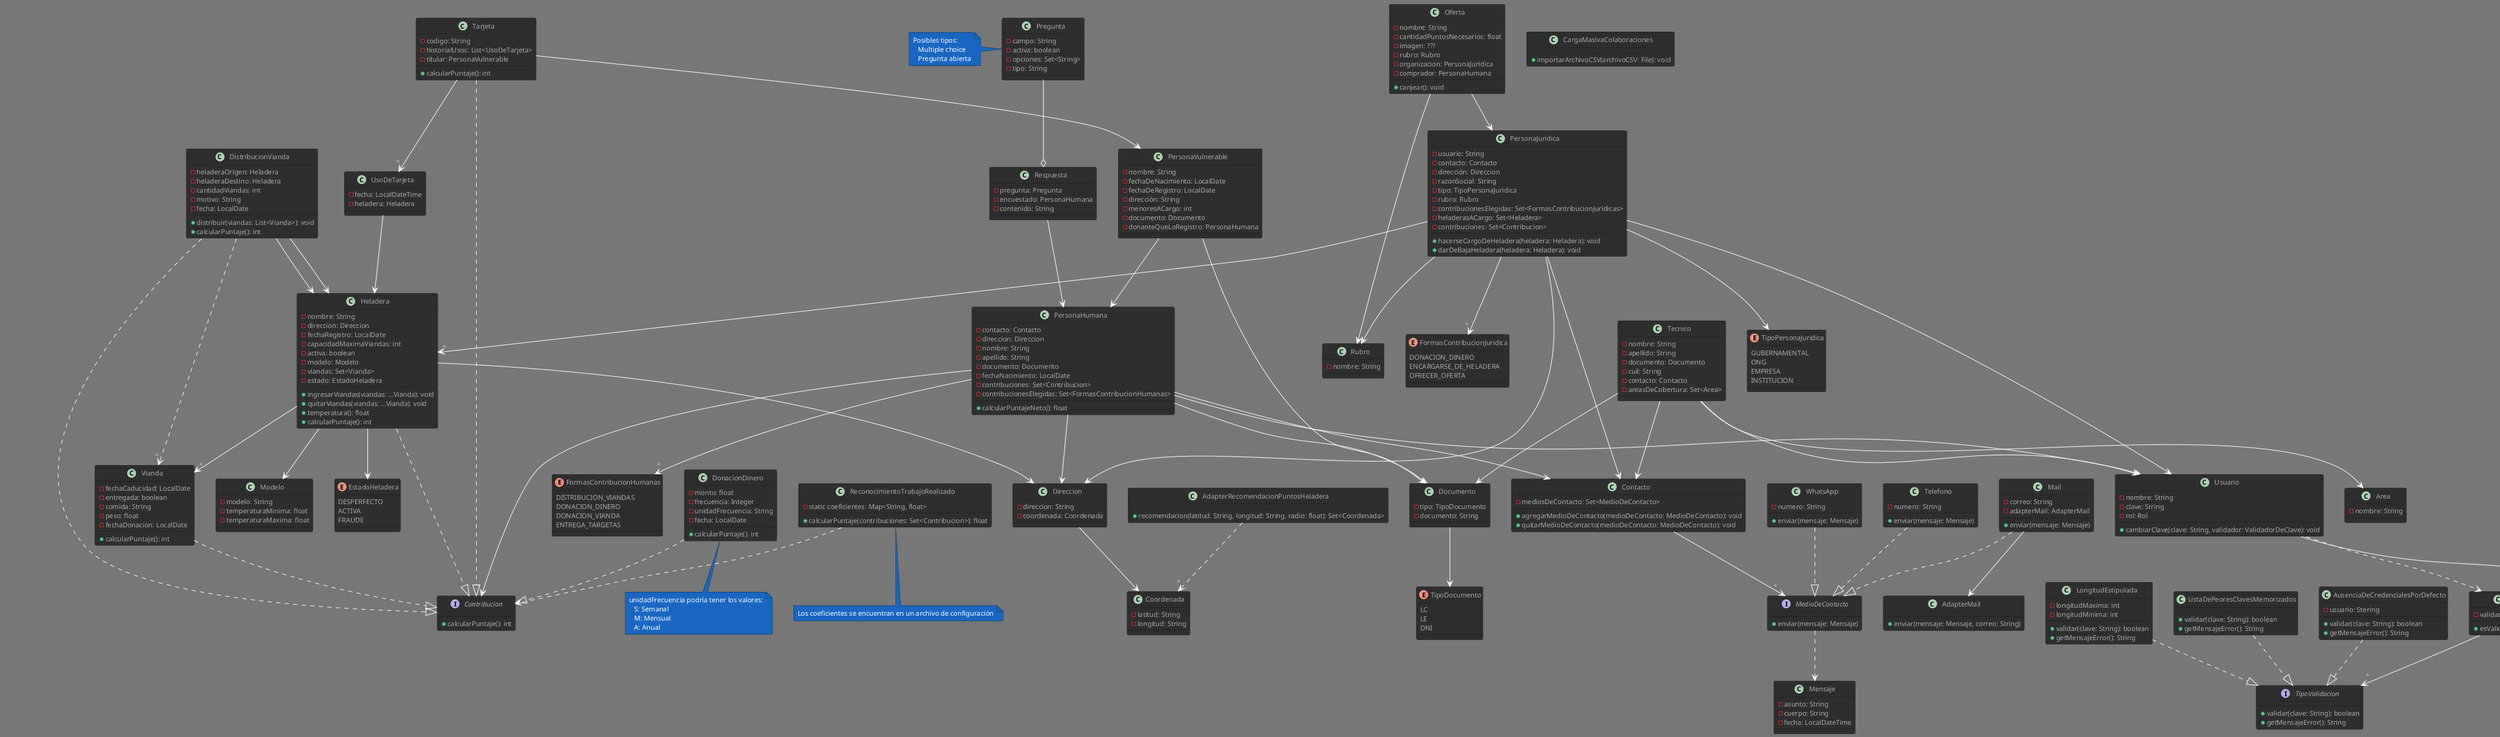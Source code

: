 @startuml diagramaDeClasesDominio
!theme reddress-darkblue

' -----------------------------------------

class PersonaHumana {
 - contacto: Contacto
 - direccion: Direccion
 - nombre: String
 - apellido: String
 - documento: Documento
 - fechaNacimiento: LocalDate
 - contribuciones: Set<Contribucion>
 - contribucionesElegidas: Set<FormasContribucionHumanas>
 + calcularPuntajeNeto(): float
}

PersonaHumana --> " * " Contribucion
PersonaHumana --> Contacto
PersonaHumana --> Direccion
PersonaHumana --> Documento
PersonaHumana --> " * " FormasContribucionHumanas
PersonaHumana --> Usuario

' -----------------------------------------

class Vianda {
 - fechaCaducidad: LocalDate
 - entregada: boolean
 - comida: String
 - peso: float
 - fechaDonacion: LocalDate
 + calcularPuntaje(): int
}

Vianda ..|> Contribucion

' -----------------------------------------

class Heladera {
 - nombre: String
 - direccion: Direccion
 - fechaRegistro: LocalDate
 - capacidadMaximaViandas: int
 - activa: boolean
 - modelo: Modelo
 - viandas: Set<Vianda>
 - estado: EstadoHeladera
 + ingresarViandas(viandas: ...Vianda): void
 + quitarViandas(viandas: ...Vianda): void
 + temperatura(): float
 + calcularPuntaje(): int
}

Heladera --> "*" Vianda
Heladera --> Modelo
Heladera --> Direccion
Heladera ..|> Contribucion
Heladera --> EstadoHeladera

' -----------------------------------------

class Modelo {
 - modelo: String
 - temperaturaMinima: float
 - temperaturaMaxima: float
}

' -----------------------------------------

class DistribucionVianda {
 - heladeraOrigen: Heladera
 - heladeraDestino: Heladera
 - cantidadViandas: int
 - motivo: String
 - fecha: LocalDate
 + distribuir(viandas: List<Vianda>): void
 + calcularPuntaje(): int
}

DistribucionVianda --> Heladera
DistribucionVianda --> Heladera
DistribucionVianda ..> " * " Vianda
DistribucionVianda ..|> Contribucion

' -----------------------------------------

interface Contribucion {
 + calcularPuntaje(): int
}

class DonacionDinero {
 - monto: float
 - frecuencia: Integer
 - unidadFrecuencia: String
 - fecha: LocalDate
 + calcularPuntaje(): int
}

DonacionDinero ..|> Contribucion

note bottom
unidadFrecuencia podría tener los valores:
   S: Semanal
   M: Mensual
   A: Anual
end note

' -----------------------------------------

class Oferta {
 - nombre: String
 - cantidadPuntosNecesarios: float
 - imagen: ???
 - rubro: Rubro
 - organizacion: PersonaJuridica
 - comprador: PersonaHumana
 + canjear(): void
}

Oferta --> PersonaJuridica
Oferta --> Rubro

' -----------------------------------------

class Rubro {
 - nombre: String
}

' -----------------------------------------

class Documento {
 - tipo: TipoDocumento
 - documento: String
}

Documento --> TipoDocumento

' -----------------------------------------

interface MedioDeContacto {
 + enviar(mensaje: Mensaje)
}

MedioDeContacto ..> Mensaje

' -----------------------------------------

class WhatsApp {
 - numero: String
 + enviar(mensaje: Mensaje)
}

WhatsApp ..|> MedioDeContacto

' -----------------------------------------

class Telefono {
 - numero: String
 + enviar(mensaje: Mensaje)
}

Telefono ..|> MedioDeContacto

' -----------------------------------------

class Mail {
 - correo: String
 - adapterMail: AdapterMail
 + enviar(mensaje: Mensaje)
}

Mail ..|> MedioDeContacto
Mail --> AdapterMail

' -----------------------------------------

class AdapterMail {
 + enviar(mensaje: Mensaje, correo: String)
}

' -----------------------------------------

class Tecnico {
 - nombre: String
 - apellido: String
 - documento: Documento
 - cuil: String
 - contacto: Contacto
 - areasDeCobertura: Set<Area>
}

Tecnico --> Contacto
Tecnico --> Area
Tecnico --> Documento
Tecnico --> Usuario

' -----------------------------------------

class Area {
 - nombre: String
}

' -----------------------------------------

class Mensaje {
 - asunto: String
 - cuerpo: String
 - fecha: LocalDateTime
}

' -----------------------------------------

class Contacto {
 - mediosDeContacto: Set<MedioDeContacto>
 + agregarMedioDeContacto(medioDeContacto: MedioDeContacto): void
 + quitarMedioDeContacto(medioDeContacto: MedioDeContacto): void
}

Contacto --> "*" MedioDeContacto

' -----------------------------------------

class Respuesta {
 - pregunta: Pregunta
 - encuestado: PersonaHumana
 - contenido: String
}

Respuesta --> PersonaHumana

' -----------------------------------------

class Pregunta {
 - campo: String
 - activa: boolean
 - opciones: Set<String>
 - tipo: String
}

Pregunta --o Respuesta
note left
Posibles tipos:
   Multiple choice
   Pregunta abierta
end note

' -----------------------------------------

class ReconocimientoTrabajoRealizado {
 - static coeficientes: Map<String, float>
 + calcularPuntaje(contribuciones: Set<Contribucion>): float
}

ReconocimientoTrabajoRealizado ..> " * " Contribucion
note bottom: Los coeficientes se encuentran en un archivo de configuración

' -----------------------------------------

class Tarjeta {
 - codigo: String
 - historialUsos: List<UsoDeTarjeta>
 - titular: PersonaVulnerable
 + calcularPuntaje(): int
}

Tarjeta --> PersonaVulnerable
Tarjeta --> " * " UsoDeTarjeta
Tarjeta ..|> Contribucion

' -----------------------------------------

class UsoDeTarjeta {
 - fecha: LocalDateTime
 - heladera: Heladera
}

UsoDeTarjeta --> Heladera

' -----------------------------------------

class PersonaVulnerable {
 - nombre: String
 - fechaDeNacimiento: LocalDate
 - fechaDeRegistro: LocalDate
 - dirección: String
 - menoresACargo: int
 - documento: Documento
 - donanteQueLoRegistro: PersonaHumana
}

PersonaVulnerable --> PersonaHumana
PersonaVulnerable --> Documento

' -----------------------------------------

class PersonaJuridica {
 - usuario: String
 - contacto: Contacto
 - dirección: Direccion
 - razonSocial: String
 - tipo: TipoPersonaJuridica
 - rubro: Rubro
 - contribucionesElegidas: Set<FormasContribucionJuridicas>
 - heladerasACargo: Set<Heladera>
 - contribuciones: Set<Contribucion>
 + hacerseCargoDeHeladera(heladera: Heladera): void
 + darDeBajaHeladera(heladera: Heladera): void
}

PersonaJuridica --> " * " FormasContribucionJuridica
PersonaJuridica --> Rubro
PersonaJuridica --> Contacto
PersonaJuridica --> Direccion
PersonaJuridica --> "*" Heladera
PersonaJuridica --> TipoPersonaJuridica
PersonaJuridica --> Usuario

' -----------------------------------------

class Direccion {
 - direccion: String
 - coordenada: Coordenada
}

Direccion --> Coordenada

' -----------------------------------------


class Coordenada {
 - latitud: String
 - longitud: String
}

' -----------------------------------------


class AdapterRecomendacionPuntosHeladera {
 + recomendacion(latitud: String, longitud: String, radio: float): Set<Coordenada>
}

AdapterRecomendacionPuntosHeladera ..> " * " Coordenada

' -----------------------------------------

class CargaMasivaColaboraciones {
 + importarArchivoCSV(archivoCSV: File): void
 
}

' -----------------------------------------

enum FormasContribucionHumanas {
 DISTRIBUCION_VIANDAS
 DONACION_DINERO
 DONACION_VIANDA
 ENTREGA_TARGETAS
}

enum FormasContribucionJuridica {
 DONACION_DINERO
 ENCARGARSE_DE_HELADERA
 OFRECER_OFERTA
}

enum TipoPersonaJuridica {
 GUBERNAMENTAL
 ONG
 EMPRESA
 INSTITUCION
}

enum TipoDocumento {
 LC
 LE
 DNI
}

enum EstadoHeladera {
 DESPERFECTO
 ACTIVA
 FRAUDE
}

' -----------------------------------------

class Usuario {
- nombre: String
- clave: String
- rol: Rol
+ cambiarClave(clave: String, validador: ValidadorDeClave): void
}

Usuario --> Rol
Usuario ..> ValidadorDeClave

' -----------------------------------------

class ValidadorDeClave{
- validadores: Set<TipoValidacion>
+ esValido(clave: String): boolean
}

ValidadorDeClave --> " * " TipoValidacion

' -----------------------------------------

interface TipoValidacion{
+ validar(clave: String): boolean
+ getMensajeError(): String
}

' -----------------------------------------

class LongitudEstipulada{
- longitudMaxima: int
- longitudMinima: int
+ validar(clave: String): boolean
+ getMensajeError(): String
}

LongitudEstipulada ..|> TipoValidacion

' -----------------------------------------

class ListaDePeoresClavesMemorizados{
+ validar(clave: String): boolean
+ getMensajeError(): String
}

ListaDePeoresClavesMemorizados ..|> TipoValidacion

' -----------------------------------------

class AusenciaDeCredencialesPorDefecto{
- usuario: Stering
+ validar(clave: String): boolean
+ getMensajeError(): String
}

AusenciaDeCredencialesPorDefecto ..|> TipoValidacion

' -----------------------------------------

class Rol {
- nombre: String
- permiso: Set<Permiso>
+ tenesPermiso(permiso: Permiso): boolean
}

Rol --> " * "Permiso

' -----------------------------------------

class Permiso {
- nombre: String
}

' -----------------------------------------


@enduml